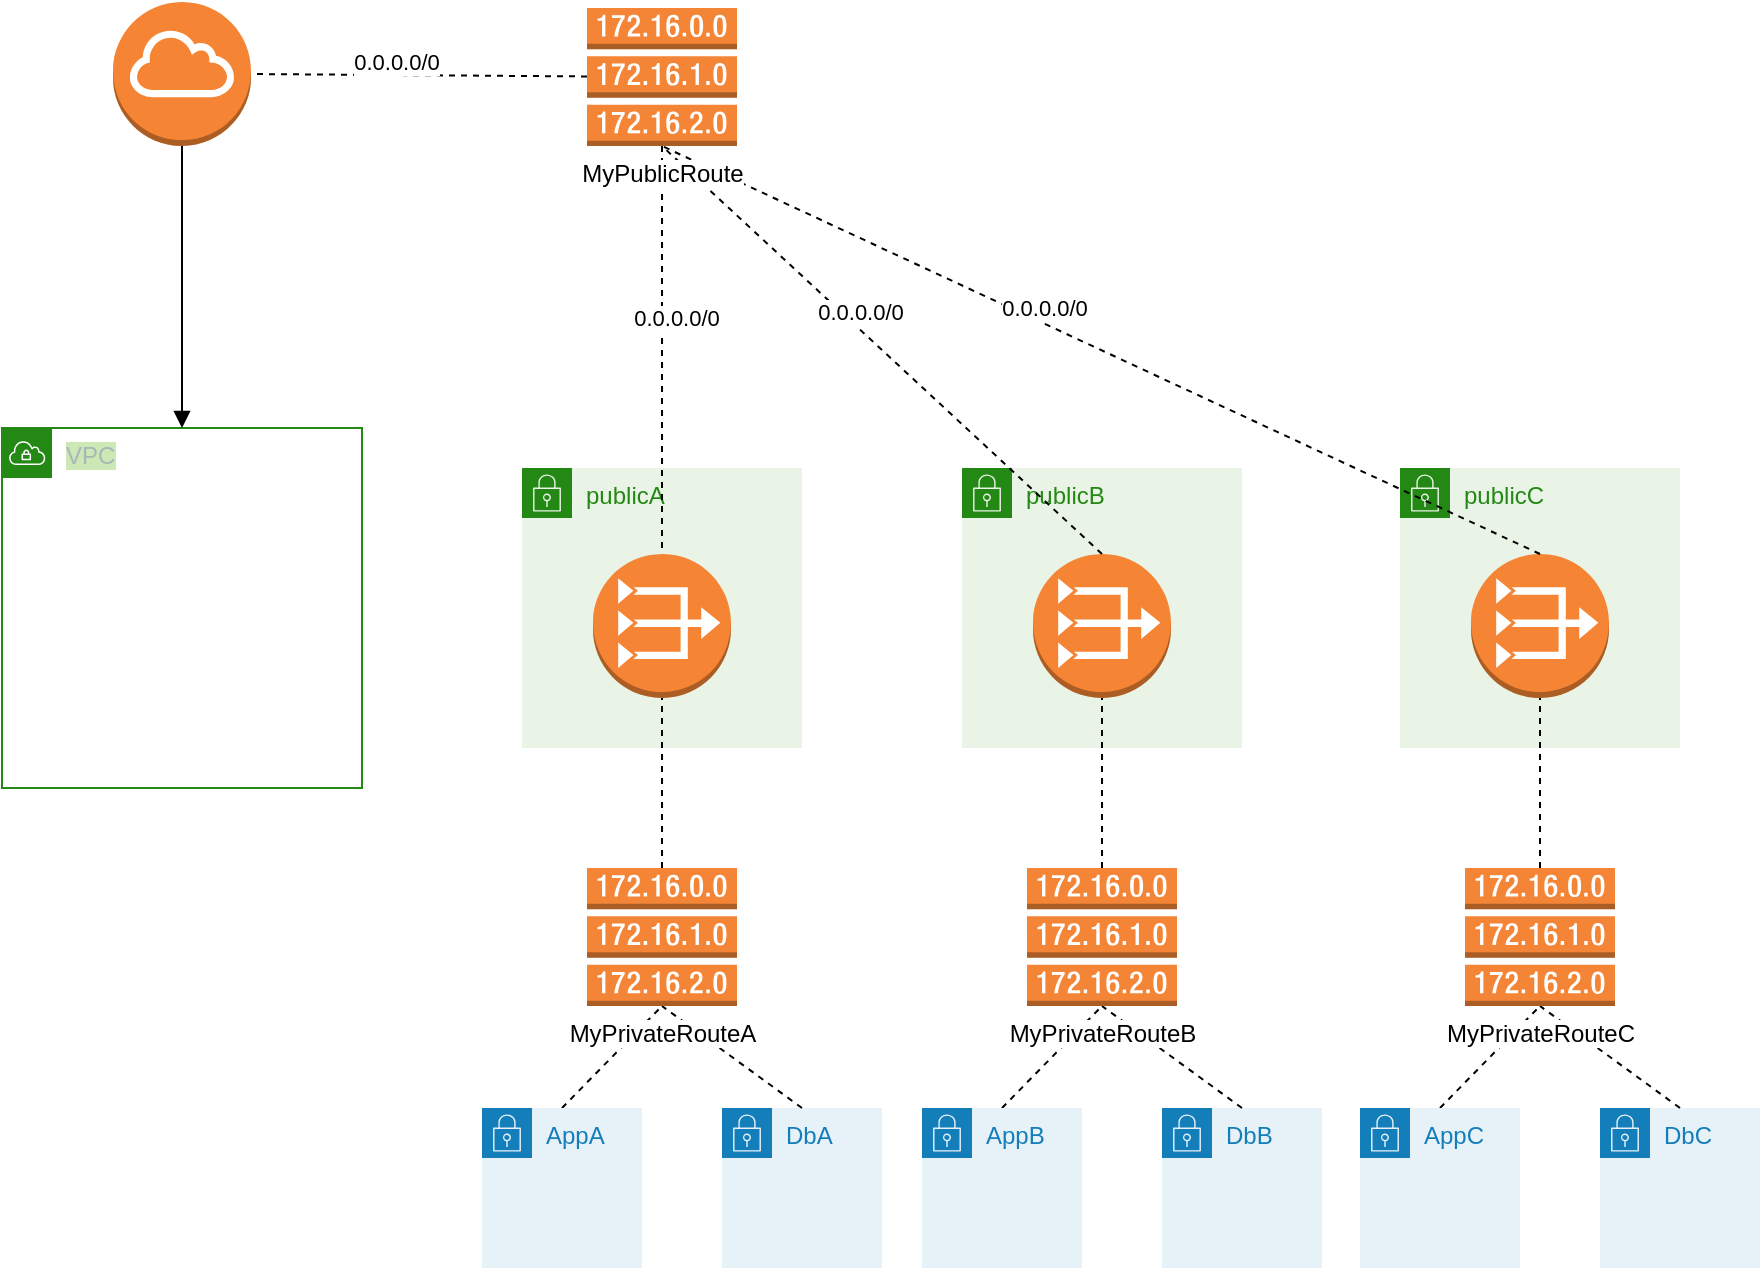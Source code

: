 <mxfile version="18.0.0"><diagram id="AnDmjYfYZgqPpyPAjzk7" name="Page-1"><mxGraphModel dx="2137" dy="690" grid="1" gridSize="10" guides="1" tooltips="1" connect="1" arrows="1" fold="1" page="1" pageScale="1" pageWidth="827" pageHeight="1169" math="0" shadow="0"><root><mxCell id="0"/><mxCell id="1" parent="0"/><mxCell id="oRTgWbIMnZmk5FEGTZ14-99" value="publicA" style="points=[[0,0],[0.25,0],[0.5,0],[0.75,0],[1,0],[1,0.25],[1,0.5],[1,0.75],[1,1],[0.75,1],[0.5,1],[0.25,1],[0,1],[0,0.75],[0,0.5],[0,0.25]];outlineConnect=0;gradientColor=none;html=1;whiteSpace=wrap;fontSize=12;fontStyle=0;container=1;pointerEvents=0;collapsible=0;recursiveResize=0;shape=mxgraph.aws4.group;grIcon=mxgraph.aws4.group_security_group;grStroke=0;strokeColor=#248814;fillColor=#E9F3E6;verticalAlign=top;align=left;spacingLeft=30;fontColor=#248814;dashed=0;" vertex="1" parent="1"><mxGeometry x="160" y="360" width="140" height="140" as="geometry"/></mxCell><mxCell id="oRTgWbIMnZmk5FEGTZ14-100" value="" style="outlineConnect=0;dashed=0;verticalLabelPosition=bottom;verticalAlign=top;align=center;html=1;shape=mxgraph.aws3.vpc_nat_gateway;fillColor=#F58534;gradientColor=none;" vertex="1" parent="oRTgWbIMnZmk5FEGTZ14-99"><mxGeometry x="35.5" y="43" width="69" height="72" as="geometry"/></mxCell><mxCell id="oRTgWbIMnZmk5FEGTZ14-155" style="rounded=0;orthogonalLoop=1;jettySize=auto;html=1;endArrow=none;endFill=0;dashed=1;" edge="1" parent="1" target="oRTgWbIMnZmk5FEGTZ14-147"><mxGeometry relative="1" as="geometry"><mxPoint x="230" y="400" as="sourcePoint"/><mxPoint x="260" y="530" as="targetPoint"/></mxGeometry></mxCell><mxCell id="oRTgWbIMnZmk5FEGTZ14-156" value="0.0.0.0/0" style="edgeLabel;html=1;align=center;verticalAlign=middle;resizable=0;points=[];" vertex="1" connectable="0" parent="oRTgWbIMnZmk5FEGTZ14-155"><mxGeometry x="0.144" y="-7" relative="1" as="geometry"><mxPoint as="offset"/></mxGeometry></mxCell><mxCell id="oRTgWbIMnZmk5FEGTZ14-103" value="publicB" style="points=[[0,0],[0.25,0],[0.5,0],[0.75,0],[1,0],[1,0.25],[1,0.5],[1,0.75],[1,1],[0.75,1],[0.5,1],[0.25,1],[0,1],[0,0.75],[0,0.5],[0,0.25]];outlineConnect=0;gradientColor=none;html=1;whiteSpace=wrap;fontSize=12;fontStyle=0;container=1;pointerEvents=0;collapsible=0;recursiveResize=0;shape=mxgraph.aws4.group;grIcon=mxgraph.aws4.group_security_group;grStroke=0;strokeColor=#248814;fillColor=#E9F3E6;verticalAlign=top;align=left;spacingLeft=30;fontColor=#248814;dashed=0;" vertex="1" parent="1"><mxGeometry x="380" y="360" width="140" height="140" as="geometry"/></mxCell><mxCell id="oRTgWbIMnZmk5FEGTZ14-104" value="" style="outlineConnect=0;dashed=0;verticalLabelPosition=bottom;verticalAlign=top;align=center;html=1;shape=mxgraph.aws3.vpc_nat_gateway;fillColor=#F58534;gradientColor=none;" vertex="1" parent="oRTgWbIMnZmk5FEGTZ14-103"><mxGeometry x="35.5" y="43" width="69" height="72" as="geometry"/></mxCell><mxCell id="oRTgWbIMnZmk5FEGTZ14-107" value="publicC" style="points=[[0,0],[0.25,0],[0.5,0],[0.75,0],[1,0],[1,0.25],[1,0.5],[1,0.75],[1,1],[0.75,1],[0.5,1],[0.25,1],[0,1],[0,0.75],[0,0.5],[0,0.25]];outlineConnect=0;gradientColor=none;html=1;whiteSpace=wrap;fontSize=12;fontStyle=0;container=1;pointerEvents=0;collapsible=0;recursiveResize=0;shape=mxgraph.aws4.group;grIcon=mxgraph.aws4.group_security_group;grStroke=0;strokeColor=#248814;fillColor=#E9F3E6;verticalAlign=top;align=left;spacingLeft=30;fontColor=#248814;dashed=0;" vertex="1" parent="1"><mxGeometry x="599" y="360" width="140" height="140" as="geometry"/></mxCell><mxCell id="oRTgWbIMnZmk5FEGTZ14-108" value="" style="outlineConnect=0;dashed=0;verticalLabelPosition=bottom;verticalAlign=top;align=center;html=1;shape=mxgraph.aws3.vpc_nat_gateway;fillColor=#F58534;gradientColor=none;" vertex="1" parent="oRTgWbIMnZmk5FEGTZ14-107"><mxGeometry x="35.5" y="43" width="69" height="72" as="geometry"/></mxCell><mxCell id="oRTgWbIMnZmk5FEGTZ14-152" style="edgeStyle=orthogonalEdgeStyle;rounded=0;orthogonalLoop=1;jettySize=auto;html=1;exitX=0.5;exitY=0;exitDx=0;exitDy=0;exitPerimeter=0;endArrow=none;endFill=0;dashed=1;" edge="1" parent="1" source="oRTgWbIMnZmk5FEGTZ14-149" target="oRTgWbIMnZmk5FEGTZ14-100"><mxGeometry relative="1" as="geometry"/></mxCell><mxCell id="oRTgWbIMnZmk5FEGTZ14-153" style="rounded=0;orthogonalLoop=1;jettySize=auto;html=1;exitX=0.5;exitY=0;exitDx=0;exitDy=0;exitPerimeter=0;entryX=0.5;entryY=1;entryDx=0;entryDy=0;endArrow=none;endFill=0;dashed=1;entryPerimeter=0;" edge="1" parent="1" target="oRTgWbIMnZmk5FEGTZ14-104"><mxGeometry relative="1" as="geometry"><mxPoint x="450" y="560" as="sourcePoint"/><mxPoint x="260" y="510" as="targetPoint"/></mxGeometry></mxCell><mxCell id="oRTgWbIMnZmk5FEGTZ14-154" style="edgeStyle=orthogonalEdgeStyle;rounded=0;orthogonalLoop=1;jettySize=auto;html=1;entryX=0.5;entryY=1;entryDx=0;entryDy=0;endArrow=none;endFill=0;dashed=1;entryPerimeter=0;" edge="1" parent="1" source="oRTgWbIMnZmk5FEGTZ14-194" target="oRTgWbIMnZmk5FEGTZ14-108"><mxGeometry relative="1" as="geometry"><mxPoint x="649" y="560" as="sourcePoint"/><mxPoint x="270" y="520" as="targetPoint"/></mxGeometry></mxCell><mxCell id="oRTgWbIMnZmk5FEGTZ14-158" style="rounded=0;orthogonalLoop=1;jettySize=auto;html=1;endArrow=none;endFill=0;dashed=1;exitX=0.5;exitY=0;exitDx=0;exitDy=0;exitPerimeter=0;entryX=0.5;entryY=1;entryDx=0;entryDy=0;entryPerimeter=0;" edge="1" parent="1" source="oRTgWbIMnZmk5FEGTZ14-104" target="oRTgWbIMnZmk5FEGTZ14-147"><mxGeometry relative="1" as="geometry"><mxPoint x="240" y="410" as="sourcePoint"/><mxPoint x="810" y="190" as="targetPoint"/></mxGeometry></mxCell><mxCell id="oRTgWbIMnZmk5FEGTZ14-159" value="0.0.0.0/0" style="edgeLabel;html=1;align=center;verticalAlign=middle;resizable=0;points=[];" vertex="1" connectable="0" parent="oRTgWbIMnZmk5FEGTZ14-158"><mxGeometry x="0.144" y="-7" relative="1" as="geometry"><mxPoint as="offset"/></mxGeometry></mxCell><mxCell id="oRTgWbIMnZmk5FEGTZ14-162" style="rounded=0;orthogonalLoop=1;jettySize=auto;html=1;endArrow=none;endFill=0;dashed=1;exitX=0.5;exitY=0;exitDx=0;exitDy=0;exitPerimeter=0;entryX=0.5;entryY=1;entryDx=0;entryDy=0;entryPerimeter=0;" edge="1" parent="1" source="oRTgWbIMnZmk5FEGTZ14-108" target="oRTgWbIMnZmk5FEGTZ14-147"><mxGeometry relative="1" as="geometry"><mxPoint x="250" y="420" as="sourcePoint"/><mxPoint x="250" y="219" as="targetPoint"/></mxGeometry></mxCell><mxCell id="oRTgWbIMnZmk5FEGTZ14-163" value="0.0.0.0/0" style="edgeLabel;html=1;align=center;verticalAlign=middle;resizable=0;points=[];" vertex="1" connectable="0" parent="oRTgWbIMnZmk5FEGTZ14-162"><mxGeometry x="0.144" y="-7" relative="1" as="geometry"><mxPoint as="offset"/></mxGeometry></mxCell><mxCell id="oRTgWbIMnZmk5FEGTZ14-147" value="&lt;span style=&quot;background-color: rgb(255, 255, 255);&quot;&gt;MyPublicRoute&lt;/span&gt;" style="outlineConnect=0;dashed=0;verticalLabelPosition=bottom;verticalAlign=top;align=center;html=1;shape=mxgraph.aws3.route_table;fillColor=#F58536;gradientColor=none;" vertex="1" parent="1"><mxGeometry x="192.5" y="130" width="75" height="69" as="geometry"/></mxCell><mxCell id="oRTgWbIMnZmk5FEGTZ14-165" value="VPC" style="points=[[0,0],[0.25,0],[0.5,0],[0.75,0],[1,0],[1,0.25],[1,0.5],[1,0.75],[1,1],[0.75,1],[0.5,1],[0.25,1],[0,1],[0,0.75],[0,0.5],[0,0.25]];outlineConnect=0;gradientColor=none;html=1;whiteSpace=wrap;fontSize=12;fontStyle=0;container=1;pointerEvents=0;collapsible=0;recursiveResize=0;shape=mxgraph.aws4.group;grIcon=mxgraph.aws4.group_vpc;strokeColor=#248814;fillColor=none;verticalAlign=top;align=left;spacingLeft=30;fontColor=#AAB7B8;dashed=0;labelBackgroundColor=#CCE8B5;" vertex="1" parent="1"><mxGeometry x="-100" y="340" width="180" height="180" as="geometry"/></mxCell><mxCell id="oRTgWbIMnZmk5FEGTZ14-171" style="edgeStyle=none;rounded=0;orthogonalLoop=1;jettySize=auto;html=1;exitX=0.5;exitY=1;exitDx=0;exitDy=0;exitPerimeter=0;entryX=0.5;entryY=0;entryDx=0;entryDy=0;endArrow=block;endFill=1;" edge="1" parent="1" source="oRTgWbIMnZmk5FEGTZ14-166" target="oRTgWbIMnZmk5FEGTZ14-165"><mxGeometry relative="1" as="geometry"/></mxCell><mxCell id="oRTgWbIMnZmk5FEGTZ14-166" value="" style="outlineConnect=0;dashed=0;verticalLabelPosition=bottom;verticalAlign=top;align=center;html=1;shape=mxgraph.aws3.internet_gateway;fillColor=#F58534;gradientColor=none;labelBackgroundColor=#CCE8B5;" vertex="1" parent="1"><mxGeometry x="-44.5" y="127" width="69" height="72" as="geometry"/></mxCell><mxCell id="oRTgWbIMnZmk5FEGTZ14-169" style="rounded=0;orthogonalLoop=1;jettySize=auto;html=1;endArrow=none;endFill=0;dashed=1;entryX=1;entryY=0.5;entryDx=0;entryDy=0;entryPerimeter=0;" edge="1" parent="1" source="oRTgWbIMnZmk5FEGTZ14-147" target="oRTgWbIMnZmk5FEGTZ14-166"><mxGeometry relative="1" as="geometry"><mxPoint x="639" y="413" as="sourcePoint"/><mxPoint x="240" y="209" as="targetPoint"/></mxGeometry></mxCell><mxCell id="oRTgWbIMnZmk5FEGTZ14-170" value="0.0.0.0/0" style="edgeLabel;html=1;align=center;verticalAlign=middle;resizable=0;points=[];" vertex="1" connectable="0" parent="oRTgWbIMnZmk5FEGTZ14-169"><mxGeometry x="0.144" y="-7" relative="1" as="geometry"><mxPoint as="offset"/></mxGeometry></mxCell><mxCell id="oRTgWbIMnZmk5FEGTZ14-176" style="edgeStyle=none;rounded=0;orthogonalLoop=1;jettySize=auto;html=1;exitX=0.5;exitY=0;exitDx=0;exitDy=0;entryX=0.5;entryY=1;entryDx=0;entryDy=0;entryPerimeter=0;endArrow=none;endFill=0;dashed=1;" edge="1" parent="1" source="oRTgWbIMnZmk5FEGTZ14-173" target="oRTgWbIMnZmk5FEGTZ14-149"><mxGeometry relative="1" as="geometry"/></mxCell><mxCell id="oRTgWbIMnZmk5FEGTZ14-173" value="AppA" style="points=[[0,0],[0.25,0],[0.5,0],[0.75,0],[1,0],[1,0.25],[1,0.5],[1,0.75],[1,1],[0.75,1],[0.5,1],[0.25,1],[0,1],[0,0.75],[0,0.5],[0,0.25]];outlineConnect=0;gradientColor=none;html=1;whiteSpace=wrap;fontSize=12;fontStyle=0;container=1;pointerEvents=0;collapsible=0;recursiveResize=0;shape=mxgraph.aws4.group;grIcon=mxgraph.aws4.group_security_group;grStroke=0;strokeColor=#147EBA;fillColor=#E6F2F8;verticalAlign=top;align=left;spacingLeft=30;fontColor=#147EBA;dashed=0;labelBackgroundColor=none;" vertex="1" parent="1"><mxGeometry x="140" y="680" width="80" height="80" as="geometry"/></mxCell><mxCell id="oRTgWbIMnZmk5FEGTZ14-174" value="DbA" style="points=[[0,0],[0.25,0],[0.5,0],[0.75,0],[1,0],[1,0.25],[1,0.5],[1,0.75],[1,1],[0.75,1],[0.5,1],[0.25,1],[0,1],[0,0.75],[0,0.5],[0,0.25]];outlineConnect=0;gradientColor=none;html=1;whiteSpace=wrap;fontSize=12;fontStyle=0;container=1;pointerEvents=0;collapsible=0;recursiveResize=0;shape=mxgraph.aws4.group;grIcon=mxgraph.aws4.group_security_group;grStroke=0;strokeColor=#147EBA;fillColor=#E6F2F8;verticalAlign=top;align=left;spacingLeft=30;fontColor=#147EBA;dashed=0;labelBackgroundColor=none;" vertex="1" parent="1"><mxGeometry x="260" y="680" width="80" height="80" as="geometry"/></mxCell><mxCell id="oRTgWbIMnZmk5FEGTZ14-177" style="edgeStyle=none;rounded=0;orthogonalLoop=1;jettySize=auto;html=1;exitX=0.5;exitY=0;exitDx=0;exitDy=0;entryX=0.5;entryY=1;entryDx=0;entryDy=0;entryPerimeter=0;endArrow=none;endFill=0;dashed=1;" edge="1" parent="1" source="oRTgWbIMnZmk5FEGTZ14-174" target="oRTgWbIMnZmk5FEGTZ14-149"><mxGeometry relative="1" as="geometry"><mxPoint x="190" y="690" as="sourcePoint"/><mxPoint x="240" y="639" as="targetPoint"/></mxGeometry></mxCell><mxCell id="oRTgWbIMnZmk5FEGTZ14-149" value="&lt;span style=&quot;background-color: rgb(255, 255, 255);&quot;&gt;MyPrivateRouteA&lt;/span&gt;" style="outlineConnect=0;dashed=0;verticalLabelPosition=bottom;verticalAlign=top;align=center;html=1;shape=mxgraph.aws3.route_table;fillColor=#F58536;gradientColor=none;" vertex="1" parent="1"><mxGeometry x="192.5" y="560" width="75" height="69" as="geometry"/></mxCell><mxCell id="oRTgWbIMnZmk5FEGTZ14-185" style="edgeStyle=none;rounded=0;orthogonalLoop=1;jettySize=auto;html=1;exitX=0.5;exitY=0;exitDx=0;exitDy=0;entryX=0.5;entryY=1;entryDx=0;entryDy=0;entryPerimeter=0;endArrow=none;endFill=0;dashed=1;" edge="1" parent="1" source="oRTgWbIMnZmk5FEGTZ14-186" target="oRTgWbIMnZmk5FEGTZ14-189"><mxGeometry relative="1" as="geometry"/></mxCell><mxCell id="oRTgWbIMnZmk5FEGTZ14-186" value="AppB" style="points=[[0,0],[0.25,0],[0.5,0],[0.75,0],[1,0],[1,0.25],[1,0.5],[1,0.75],[1,1],[0.75,1],[0.5,1],[0.25,1],[0,1],[0,0.75],[0,0.5],[0,0.25]];outlineConnect=0;gradientColor=none;html=1;whiteSpace=wrap;fontSize=12;fontStyle=0;container=1;pointerEvents=0;collapsible=0;recursiveResize=0;shape=mxgraph.aws4.group;grIcon=mxgraph.aws4.group_security_group;grStroke=0;strokeColor=#147EBA;fillColor=#E6F2F8;verticalAlign=top;align=left;spacingLeft=30;fontColor=#147EBA;dashed=0;labelBackgroundColor=none;" vertex="1" parent="1"><mxGeometry x="360" y="680" width="80" height="80" as="geometry"/></mxCell><mxCell id="oRTgWbIMnZmk5FEGTZ14-187" value="DbB" style="points=[[0,0],[0.25,0],[0.5,0],[0.75,0],[1,0],[1,0.25],[1,0.5],[1,0.75],[1,1],[0.75,1],[0.5,1],[0.25,1],[0,1],[0,0.75],[0,0.5],[0,0.25]];outlineConnect=0;gradientColor=none;html=1;whiteSpace=wrap;fontSize=12;fontStyle=0;container=1;pointerEvents=0;collapsible=0;recursiveResize=0;shape=mxgraph.aws4.group;grIcon=mxgraph.aws4.group_security_group;grStroke=0;strokeColor=#147EBA;fillColor=#E6F2F8;verticalAlign=top;align=left;spacingLeft=30;fontColor=#147EBA;dashed=0;labelBackgroundColor=none;" vertex="1" parent="1"><mxGeometry x="480" y="680" width="80" height="80" as="geometry"/></mxCell><mxCell id="oRTgWbIMnZmk5FEGTZ14-188" style="edgeStyle=none;rounded=0;orthogonalLoop=1;jettySize=auto;html=1;exitX=0.5;exitY=0;exitDx=0;exitDy=0;entryX=0.5;entryY=1;entryDx=0;entryDy=0;entryPerimeter=0;endArrow=none;endFill=0;dashed=1;" edge="1" parent="1" source="oRTgWbIMnZmk5FEGTZ14-187" target="oRTgWbIMnZmk5FEGTZ14-189"><mxGeometry relative="1" as="geometry"><mxPoint x="410" y="690" as="sourcePoint"/><mxPoint x="460" y="639" as="targetPoint"/></mxGeometry></mxCell><mxCell id="oRTgWbIMnZmk5FEGTZ14-189" value="&lt;span style=&quot;background-color: rgb(255, 255, 255);&quot;&gt;MyPrivateRouteB&lt;/span&gt;" style="outlineConnect=0;dashed=0;verticalLabelPosition=bottom;verticalAlign=top;align=center;html=1;shape=mxgraph.aws3.route_table;fillColor=#F58536;gradientColor=none;" vertex="1" parent="1"><mxGeometry x="412.5" y="560" width="75" height="69" as="geometry"/></mxCell><mxCell id="oRTgWbIMnZmk5FEGTZ14-190" style="edgeStyle=none;rounded=0;orthogonalLoop=1;jettySize=auto;html=1;exitX=0.5;exitY=0;exitDx=0;exitDy=0;entryX=0.5;entryY=1;entryDx=0;entryDy=0;entryPerimeter=0;endArrow=none;endFill=0;dashed=1;" edge="1" parent="1" source="oRTgWbIMnZmk5FEGTZ14-191" target="oRTgWbIMnZmk5FEGTZ14-194"><mxGeometry relative="1" as="geometry"/></mxCell><mxCell id="oRTgWbIMnZmk5FEGTZ14-191" value="AppC" style="points=[[0,0],[0.25,0],[0.5,0],[0.75,0],[1,0],[1,0.25],[1,0.5],[1,0.75],[1,1],[0.75,1],[0.5,1],[0.25,1],[0,1],[0,0.75],[0,0.5],[0,0.25]];outlineConnect=0;gradientColor=none;html=1;whiteSpace=wrap;fontSize=12;fontStyle=0;container=1;pointerEvents=0;collapsible=0;recursiveResize=0;shape=mxgraph.aws4.group;grIcon=mxgraph.aws4.group_security_group;grStroke=0;strokeColor=#147EBA;fillColor=#E6F2F8;verticalAlign=top;align=left;spacingLeft=30;fontColor=#147EBA;dashed=0;labelBackgroundColor=none;" vertex="1" parent="1"><mxGeometry x="579" y="680" width="80" height="80" as="geometry"/></mxCell><mxCell id="oRTgWbIMnZmk5FEGTZ14-192" value="DbC" style="points=[[0,0],[0.25,0],[0.5,0],[0.75,0],[1,0],[1,0.25],[1,0.5],[1,0.75],[1,1],[0.75,1],[0.5,1],[0.25,1],[0,1],[0,0.75],[0,0.5],[0,0.25]];outlineConnect=0;gradientColor=none;html=1;whiteSpace=wrap;fontSize=12;fontStyle=0;container=1;pointerEvents=0;collapsible=0;recursiveResize=0;shape=mxgraph.aws4.group;grIcon=mxgraph.aws4.group_security_group;grStroke=0;strokeColor=#147EBA;fillColor=#E6F2F8;verticalAlign=top;align=left;spacingLeft=30;fontColor=#147EBA;dashed=0;labelBackgroundColor=none;" vertex="1" parent="1"><mxGeometry x="699" y="680" width="80" height="80" as="geometry"/></mxCell><mxCell id="oRTgWbIMnZmk5FEGTZ14-193" style="edgeStyle=none;rounded=0;orthogonalLoop=1;jettySize=auto;html=1;exitX=0.5;exitY=0;exitDx=0;exitDy=0;entryX=0.5;entryY=1;entryDx=0;entryDy=0;entryPerimeter=0;endArrow=none;endFill=0;dashed=1;" edge="1" parent="1" source="oRTgWbIMnZmk5FEGTZ14-192" target="oRTgWbIMnZmk5FEGTZ14-194"><mxGeometry relative="1" as="geometry"><mxPoint x="629" y="690" as="sourcePoint"/><mxPoint x="679" y="639" as="targetPoint"/></mxGeometry></mxCell><mxCell id="oRTgWbIMnZmk5FEGTZ14-194" value="&lt;span style=&quot;background-color: rgb(255, 255, 255);&quot;&gt;MyPrivateRouteC&lt;/span&gt;" style="outlineConnect=0;dashed=0;verticalLabelPosition=bottom;verticalAlign=top;align=center;html=1;shape=mxgraph.aws3.route_table;fillColor=#F58536;gradientColor=none;" vertex="1" parent="1"><mxGeometry x="631.5" y="560" width="75" height="69" as="geometry"/></mxCell></root></mxGraphModel></diagram></mxfile>